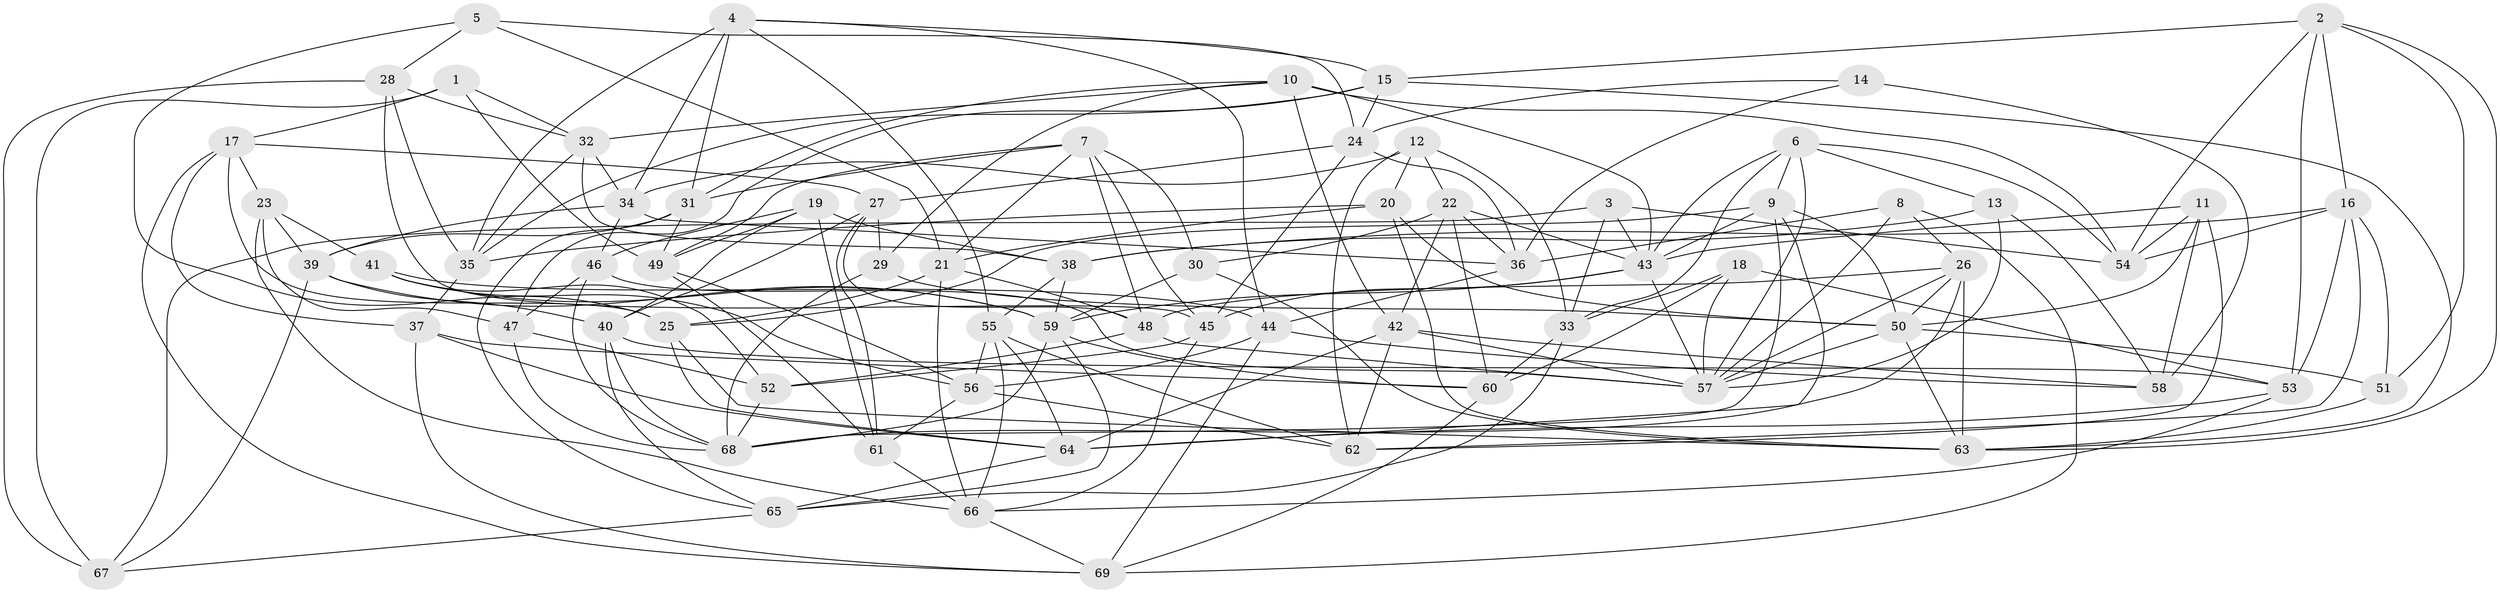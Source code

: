 // original degree distribution, {4: 1.0}
// Generated by graph-tools (version 1.1) at 2025/03/03/09/25 03:03:10]
// undirected, 69 vertices, 198 edges
graph export_dot {
graph [start="1"]
  node [color=gray90,style=filled];
  1;
  2;
  3;
  4;
  5;
  6;
  7;
  8;
  9;
  10;
  11;
  12;
  13;
  14;
  15;
  16;
  17;
  18;
  19;
  20;
  21;
  22;
  23;
  24;
  25;
  26;
  27;
  28;
  29;
  30;
  31;
  32;
  33;
  34;
  35;
  36;
  37;
  38;
  39;
  40;
  41;
  42;
  43;
  44;
  45;
  46;
  47;
  48;
  49;
  50;
  51;
  52;
  53;
  54;
  55;
  56;
  57;
  58;
  59;
  60;
  61;
  62;
  63;
  64;
  65;
  66;
  67;
  68;
  69;
  1 -- 17 [weight=1.0];
  1 -- 32 [weight=1.0];
  1 -- 49 [weight=1.0];
  1 -- 67 [weight=1.0];
  2 -- 15 [weight=1.0];
  2 -- 16 [weight=1.0];
  2 -- 51 [weight=1.0];
  2 -- 53 [weight=1.0];
  2 -- 54 [weight=1.0];
  2 -- 63 [weight=1.0];
  3 -- 33 [weight=1.0];
  3 -- 43 [weight=1.0];
  3 -- 54 [weight=1.0];
  3 -- 67 [weight=1.0];
  4 -- 15 [weight=1.0];
  4 -- 31 [weight=1.0];
  4 -- 34 [weight=1.0];
  4 -- 35 [weight=1.0];
  4 -- 44 [weight=1.0];
  4 -- 55 [weight=1.0];
  5 -- 21 [weight=1.0];
  5 -- 24 [weight=1.0];
  5 -- 25 [weight=1.0];
  5 -- 28 [weight=1.0];
  6 -- 9 [weight=1.0];
  6 -- 13 [weight=1.0];
  6 -- 33 [weight=1.0];
  6 -- 43 [weight=1.0];
  6 -- 54 [weight=1.0];
  6 -- 57 [weight=1.0];
  7 -- 21 [weight=1.0];
  7 -- 30 [weight=1.0];
  7 -- 31 [weight=1.0];
  7 -- 45 [weight=1.0];
  7 -- 48 [weight=1.0];
  7 -- 49 [weight=1.0];
  8 -- 26 [weight=1.0];
  8 -- 36 [weight=1.0];
  8 -- 57 [weight=1.0];
  8 -- 69 [weight=1.0];
  9 -- 25 [weight=1.0];
  9 -- 43 [weight=1.0];
  9 -- 50 [weight=1.0];
  9 -- 64 [weight=1.0];
  9 -- 68 [weight=1.0];
  10 -- 29 [weight=1.0];
  10 -- 31 [weight=1.0];
  10 -- 32 [weight=1.0];
  10 -- 42 [weight=1.0];
  10 -- 43 [weight=1.0];
  10 -- 54 [weight=1.0];
  11 -- 43 [weight=2.0];
  11 -- 50 [weight=1.0];
  11 -- 54 [weight=1.0];
  11 -- 58 [weight=1.0];
  11 -- 62 [weight=1.0];
  12 -- 20 [weight=2.0];
  12 -- 22 [weight=1.0];
  12 -- 33 [weight=1.0];
  12 -- 34 [weight=1.0];
  12 -- 62 [weight=1.0];
  13 -- 38 [weight=1.0];
  13 -- 57 [weight=1.0];
  13 -- 58 [weight=1.0];
  14 -- 24 [weight=1.0];
  14 -- 36 [weight=1.0];
  14 -- 58 [weight=2.0];
  15 -- 24 [weight=1.0];
  15 -- 35 [weight=1.0];
  15 -- 47 [weight=1.0];
  15 -- 63 [weight=1.0];
  16 -- 38 [weight=1.0];
  16 -- 51 [weight=1.0];
  16 -- 53 [weight=1.0];
  16 -- 54 [weight=1.0];
  16 -- 62 [weight=1.0];
  17 -- 23 [weight=1.0];
  17 -- 25 [weight=1.0];
  17 -- 27 [weight=1.0];
  17 -- 37 [weight=1.0];
  17 -- 69 [weight=1.0];
  18 -- 33 [weight=1.0];
  18 -- 53 [weight=1.0];
  18 -- 57 [weight=1.0];
  18 -- 60 [weight=1.0];
  19 -- 38 [weight=1.0];
  19 -- 40 [weight=1.0];
  19 -- 46 [weight=2.0];
  19 -- 49 [weight=1.0];
  19 -- 61 [weight=1.0];
  20 -- 21 [weight=1.0];
  20 -- 35 [weight=1.0];
  20 -- 50 [weight=1.0];
  20 -- 63 [weight=1.0];
  21 -- 25 [weight=1.0];
  21 -- 48 [weight=1.0];
  21 -- 66 [weight=1.0];
  22 -- 30 [weight=1.0];
  22 -- 36 [weight=1.0];
  22 -- 42 [weight=1.0];
  22 -- 43 [weight=1.0];
  22 -- 60 [weight=1.0];
  23 -- 39 [weight=1.0];
  23 -- 41 [weight=1.0];
  23 -- 47 [weight=2.0];
  23 -- 66 [weight=1.0];
  24 -- 27 [weight=1.0];
  24 -- 36 [weight=1.0];
  24 -- 45 [weight=1.0];
  25 -- 63 [weight=1.0];
  25 -- 64 [weight=1.0];
  26 -- 48 [weight=1.0];
  26 -- 50 [weight=1.0];
  26 -- 57 [weight=1.0];
  26 -- 63 [weight=1.0];
  26 -- 68 [weight=1.0];
  27 -- 29 [weight=1.0];
  27 -- 40 [weight=1.0];
  27 -- 48 [weight=1.0];
  27 -- 61 [weight=1.0];
  28 -- 32 [weight=1.0];
  28 -- 35 [weight=1.0];
  28 -- 45 [weight=1.0];
  28 -- 67 [weight=2.0];
  29 -- 50 [weight=1.0];
  29 -- 68 [weight=1.0];
  30 -- 59 [weight=1.0];
  30 -- 63 [weight=1.0];
  31 -- 39 [weight=1.0];
  31 -- 49 [weight=1.0];
  31 -- 65 [weight=1.0];
  32 -- 34 [weight=1.0];
  32 -- 35 [weight=1.0];
  32 -- 38 [weight=1.0];
  33 -- 60 [weight=1.0];
  33 -- 65 [weight=1.0];
  34 -- 36 [weight=1.0];
  34 -- 39 [weight=1.0];
  34 -- 46 [weight=1.0];
  35 -- 37 [weight=1.0];
  36 -- 44 [weight=1.0];
  37 -- 60 [weight=1.0];
  37 -- 64 [weight=2.0];
  37 -- 69 [weight=1.0];
  38 -- 55 [weight=1.0];
  38 -- 59 [weight=1.0];
  39 -- 40 [weight=1.0];
  39 -- 59 [weight=1.0];
  39 -- 67 [weight=1.0];
  40 -- 53 [weight=1.0];
  40 -- 65 [weight=1.0];
  40 -- 68 [weight=1.0];
  41 -- 44 [weight=1.0];
  41 -- 52 [weight=2.0];
  41 -- 56 [weight=1.0];
  41 -- 59 [weight=1.0];
  42 -- 57 [weight=1.0];
  42 -- 58 [weight=1.0];
  42 -- 62 [weight=1.0];
  42 -- 64 [weight=1.0];
  43 -- 45 [weight=1.0];
  43 -- 57 [weight=1.0];
  43 -- 59 [weight=1.0];
  44 -- 56 [weight=1.0];
  44 -- 58 [weight=1.0];
  44 -- 69 [weight=1.0];
  45 -- 52 [weight=1.0];
  45 -- 66 [weight=1.0];
  46 -- 47 [weight=1.0];
  46 -- 57 [weight=1.0];
  46 -- 68 [weight=1.0];
  47 -- 52 [weight=1.0];
  47 -- 68 [weight=1.0];
  48 -- 52 [weight=1.0];
  48 -- 57 [weight=1.0];
  49 -- 56 [weight=1.0];
  49 -- 61 [weight=1.0];
  50 -- 51 [weight=1.0];
  50 -- 57 [weight=1.0];
  50 -- 63 [weight=1.0];
  51 -- 63 [weight=1.0];
  52 -- 68 [weight=1.0];
  53 -- 64 [weight=1.0];
  53 -- 66 [weight=1.0];
  55 -- 56 [weight=1.0];
  55 -- 62 [weight=1.0];
  55 -- 64 [weight=1.0];
  55 -- 66 [weight=1.0];
  56 -- 61 [weight=1.0];
  56 -- 62 [weight=1.0];
  59 -- 60 [weight=1.0];
  59 -- 65 [weight=1.0];
  59 -- 68 [weight=1.0];
  60 -- 69 [weight=1.0];
  61 -- 66 [weight=2.0];
  64 -- 65 [weight=1.0];
  65 -- 67 [weight=1.0];
  66 -- 69 [weight=1.0];
}
